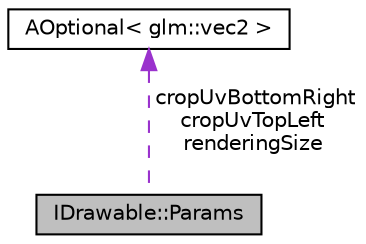 digraph "IDrawable::Params"
{
 // LATEX_PDF_SIZE
  edge [fontname="Helvetica",fontsize="10",labelfontname="Helvetica",labelfontsize="10"];
  node [fontname="Helvetica",fontsize="10",shape=record];
  Node1 [label="IDrawable::Params",height=0.2,width=0.4,color="black", fillcolor="grey75", style="filled", fontcolor="black",tooltip=" "];
  Node2 -> Node1 [dir="back",color="darkorchid3",fontsize="10",style="dashed",label=" cropUvBottomRight\ncropUvTopLeft\nrenderingSize" ,fontname="Helvetica"];
  Node2 [label="AOptional\< glm::vec2 \>",height=0.2,width=0.4,color="black", fillcolor="white", style="filled",URL="$classAOptional.html",tooltip=" "];
}
